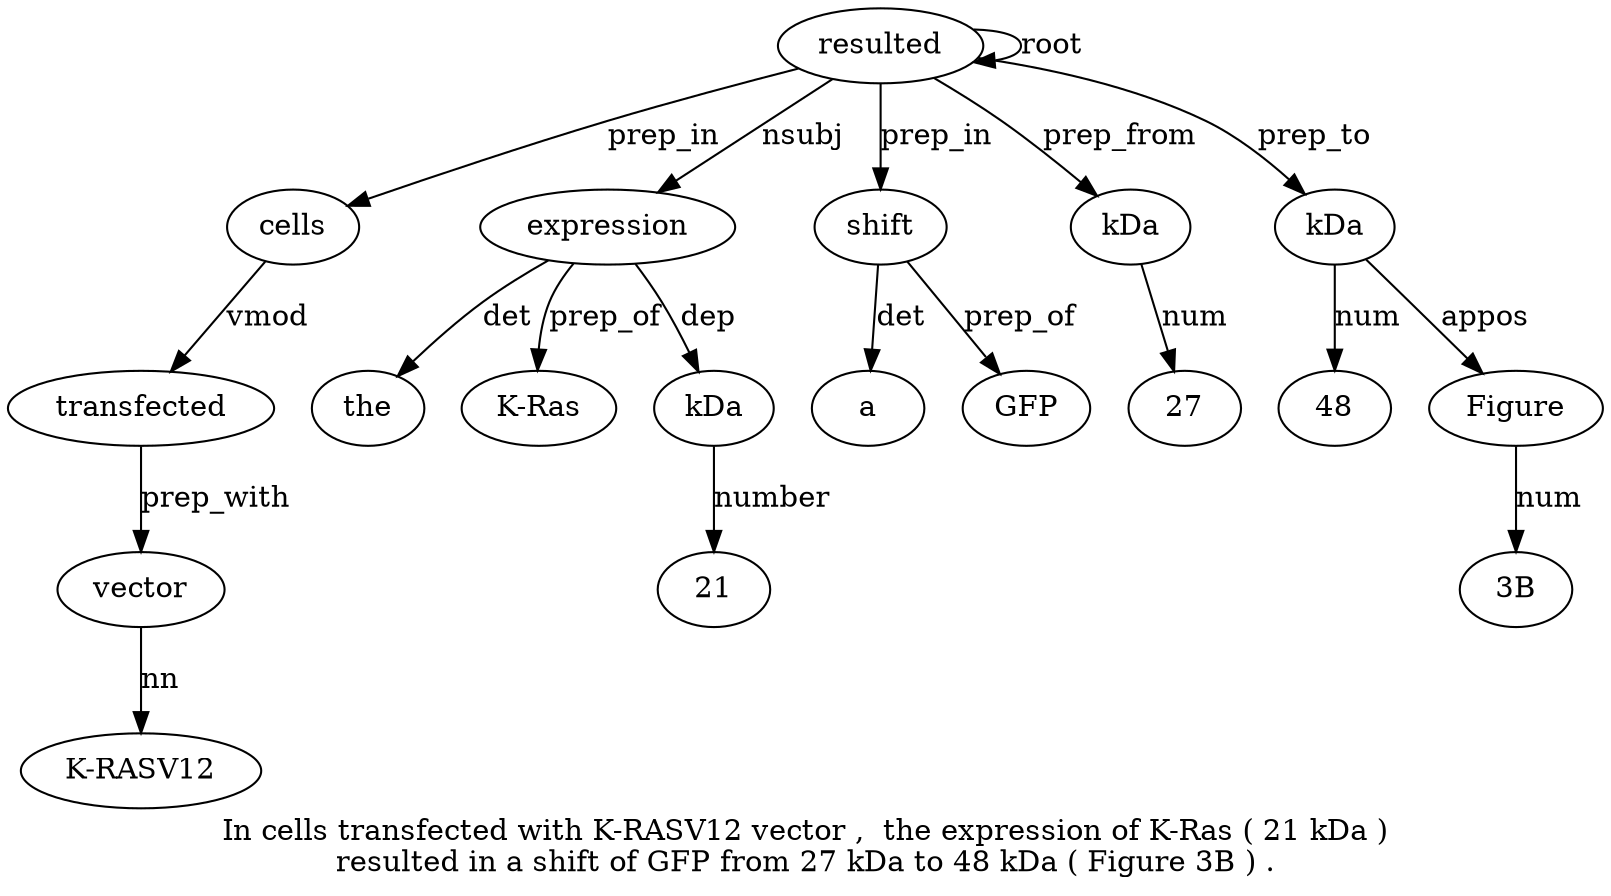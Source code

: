 digraph "In cells transfected with K-RASV12 vector ,  the expression of K-Ras ( 21 kDa ) resulted in a shift of GFP from 27 kDa to 48 kDa ( Figure 3B ) ." {
label="In cells transfected with K-RASV12 vector ,  the expression of K-Ras ( 21 kDa )
resulted in a shift of GFP from 27 kDa to 48 kDa ( Figure 3B ) .";
resulted16 [style=filled, fillcolor=white, label=resulted];
cells2 [style=filled, fillcolor=white, label=cells];
resulted16 -> cells2  [label=prep_in];
transfected3 [style=filled, fillcolor=white, label=transfected];
cells2 -> transfected3  [label=vmod];
vector6 [style=filled, fillcolor=white, label=vector];
"K-RASV125" [style=filled, fillcolor=white, label="K-RASV12"];
vector6 -> "K-RASV125"  [label=nn];
transfected3 -> vector6  [label=prep_with];
expression9 [style=filled, fillcolor=white, label=expression];
the8 [style=filled, fillcolor=white, label=the];
expression9 -> the8  [label=det];
resulted16 -> expression9  [label=nsubj];
"K-Ras11" [style=filled, fillcolor=white, label="K-Ras"];
expression9 -> "K-Ras11"  [label=prep_of];
kDa14 [style=filled, fillcolor=white, label=kDa];
2113 [style=filled, fillcolor=white, label=21];
kDa14 -> 2113  [label=number];
expression9 -> kDa14  [label=dep];
resulted16 -> resulted16  [label=root];
shift19 [style=filled, fillcolor=white, label=shift];
a18 [style=filled, fillcolor=white, label=a];
shift19 -> a18  [label=det];
resulted16 -> shift19  [label=prep_in];
GFP21 [style=filled, fillcolor=white, label=GFP];
shift19 -> GFP21  [label=prep_of];
kDa24 [style=filled, fillcolor=white, label=kDa];
2723 [style=filled, fillcolor=white, label=27];
kDa24 -> 2723  [label=num];
resulted16 -> kDa24  [label=prep_from];
kDa27 [style=filled, fillcolor=white, label=kDa];
4826 [style=filled, fillcolor=white, label=48];
kDa27 -> 4826  [label=num];
resulted16 -> kDa27  [label=prep_to];
Figure29 [style=filled, fillcolor=white, label=Figure];
kDa27 -> Figure29  [label=appos];
"3B30" [style=filled, fillcolor=white, label="3B"];
Figure29 -> "3B30"  [label=num];
}
